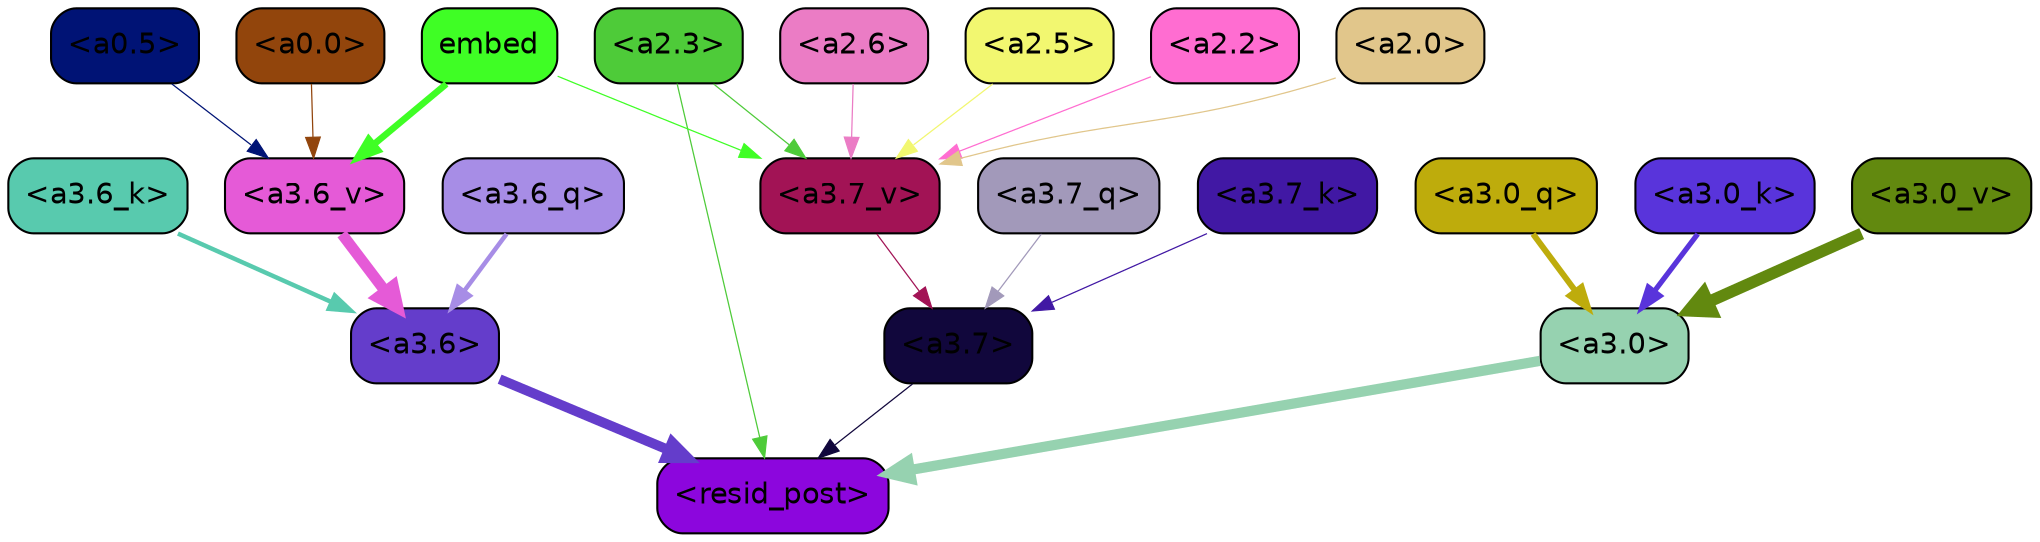 strict digraph "" {
	graph [bgcolor=transparent,
		layout=dot,
		overlap=false,
		splines=true
	];
	"<a3.7>"	[color=black,
		fillcolor="#11073c",
		fontname=Helvetica,
		shape=box,
		style="filled, rounded"];
	"<resid_post>"	[color=black,
		fillcolor="#8c06dd",
		fontname=Helvetica,
		shape=box,
		style="filled, rounded"];
	"<a3.7>" -> "<resid_post>"	[color="#11073c",
		penwidth=0.6];
	"<a3.6>"	[color=black,
		fillcolor="#643dcb",
		fontname=Helvetica,
		shape=box,
		style="filled, rounded"];
	"<a3.6>" -> "<resid_post>"	[color="#643dcb",
		penwidth=4.746312499046326];
	"<a3.0>"	[color=black,
		fillcolor="#96d2b0",
		fontname=Helvetica,
		shape=box,
		style="filled, rounded"];
	"<a3.0>" -> "<resid_post>"	[color="#96d2b0",
		penwidth=4.896343111991882];
	"<a2.3>"	[color=black,
		fillcolor="#4ecb39",
		fontname=Helvetica,
		shape=box,
		style="filled, rounded"];
	"<a2.3>" -> "<resid_post>"	[color="#4ecb39",
		penwidth=0.6];
	"<a3.7_v>"	[color=black,
		fillcolor="#a21355",
		fontname=Helvetica,
		shape=box,
		style="filled, rounded"];
	"<a2.3>" -> "<a3.7_v>"	[color="#4ecb39",
		penwidth=0.6];
	"<a3.7_q>"	[color=black,
		fillcolor="#a299ba",
		fontname=Helvetica,
		shape=box,
		style="filled, rounded"];
	"<a3.7_q>" -> "<a3.7>"	[color="#a299ba",
		penwidth=0.6];
	"<a3.6_q>"	[color=black,
		fillcolor="#a78de6",
		fontname=Helvetica,
		shape=box,
		style="filled, rounded"];
	"<a3.6_q>" -> "<a3.6>"	[color="#a78de6",
		penwidth=2.160832464694977];
	"<a3.0_q>"	[color=black,
		fillcolor="#beac0c",
		fontname=Helvetica,
		shape=box,
		style="filled, rounded"];
	"<a3.0_q>" -> "<a3.0>"	[color="#beac0c",
		penwidth=2.870753765106201];
	"<a3.7_k>"	[color=black,
		fillcolor="#4118a4",
		fontname=Helvetica,
		shape=box,
		style="filled, rounded"];
	"<a3.7_k>" -> "<a3.7>"	[color="#4118a4",
		penwidth=0.6];
	"<a3.6_k>"	[color=black,
		fillcolor="#58caae",
		fontname=Helvetica,
		shape=box,
		style="filled, rounded"];
	"<a3.6_k>" -> "<a3.6>"	[color="#58caae",
		penwidth=2.13908451795578];
	"<a3.0_k>"	[color=black,
		fillcolor="#5934db",
		fontname=Helvetica,
		shape=box,
		style="filled, rounded"];
	"<a3.0_k>" -> "<a3.0>"	[color="#5934db",
		penwidth=2.520303964614868];
	"<a3.7_v>" -> "<a3.7>"	[color="#a21355",
		penwidth=0.6];
	"<a3.6_v>"	[color=black,
		fillcolor="#e55ad7",
		fontname=Helvetica,
		shape=box,
		style="filled, rounded"];
	"<a3.6_v>" -> "<a3.6>"	[color="#e55ad7",
		penwidth=5.297133803367615];
	"<a3.0_v>"	[color=black,
		fillcolor="#62890f",
		fontname=Helvetica,
		shape=box,
		style="filled, rounded"];
	"<a3.0_v>" -> "<a3.0>"	[color="#62890f",
		penwidth=5.680712580680847];
	"<a2.6>"	[color=black,
		fillcolor="#eb7cc5",
		fontname=Helvetica,
		shape=box,
		style="filled, rounded"];
	"<a2.6>" -> "<a3.7_v>"	[color="#eb7cc5",
		penwidth=0.6];
	"<a2.5>"	[color=black,
		fillcolor="#f2f770",
		fontname=Helvetica,
		shape=box,
		style="filled, rounded"];
	"<a2.5>" -> "<a3.7_v>"	[color="#f2f770",
		penwidth=0.6];
	"<a2.2>"	[color=black,
		fillcolor="#ff6dd1",
		fontname=Helvetica,
		shape=box,
		style="filled, rounded"];
	"<a2.2>" -> "<a3.7_v>"	[color="#ff6dd1",
		penwidth=0.6];
	"<a2.0>"	[color=black,
		fillcolor="#e1c68b",
		fontname=Helvetica,
		shape=box,
		style="filled, rounded"];
	"<a2.0>" -> "<a3.7_v>"	[color="#e1c68b",
		penwidth=0.6];
	embed	[color=black,
		fillcolor="#3ffe25",
		fontname=Helvetica,
		shape=box,
		style="filled, rounded"];
	embed -> "<a3.7_v>"	[color="#3ffe25",
		penwidth=0.6];
	embed -> "<a3.6_v>"	[color="#3ffe25",
		penwidth=3.1766927242279053];
	"<a0.5>"	[color=black,
		fillcolor="#001375",
		fontname=Helvetica,
		shape=box,
		style="filled, rounded"];
	"<a0.5>" -> "<a3.6_v>"	[color="#001375",
		penwidth=0.6];
	"<a0.0>"	[color=black,
		fillcolor="#92450c",
		fontname=Helvetica,
		shape=box,
		style="filled, rounded"];
	"<a0.0>" -> "<a3.6_v>"	[color="#92450c",
		penwidth=0.6];
}
